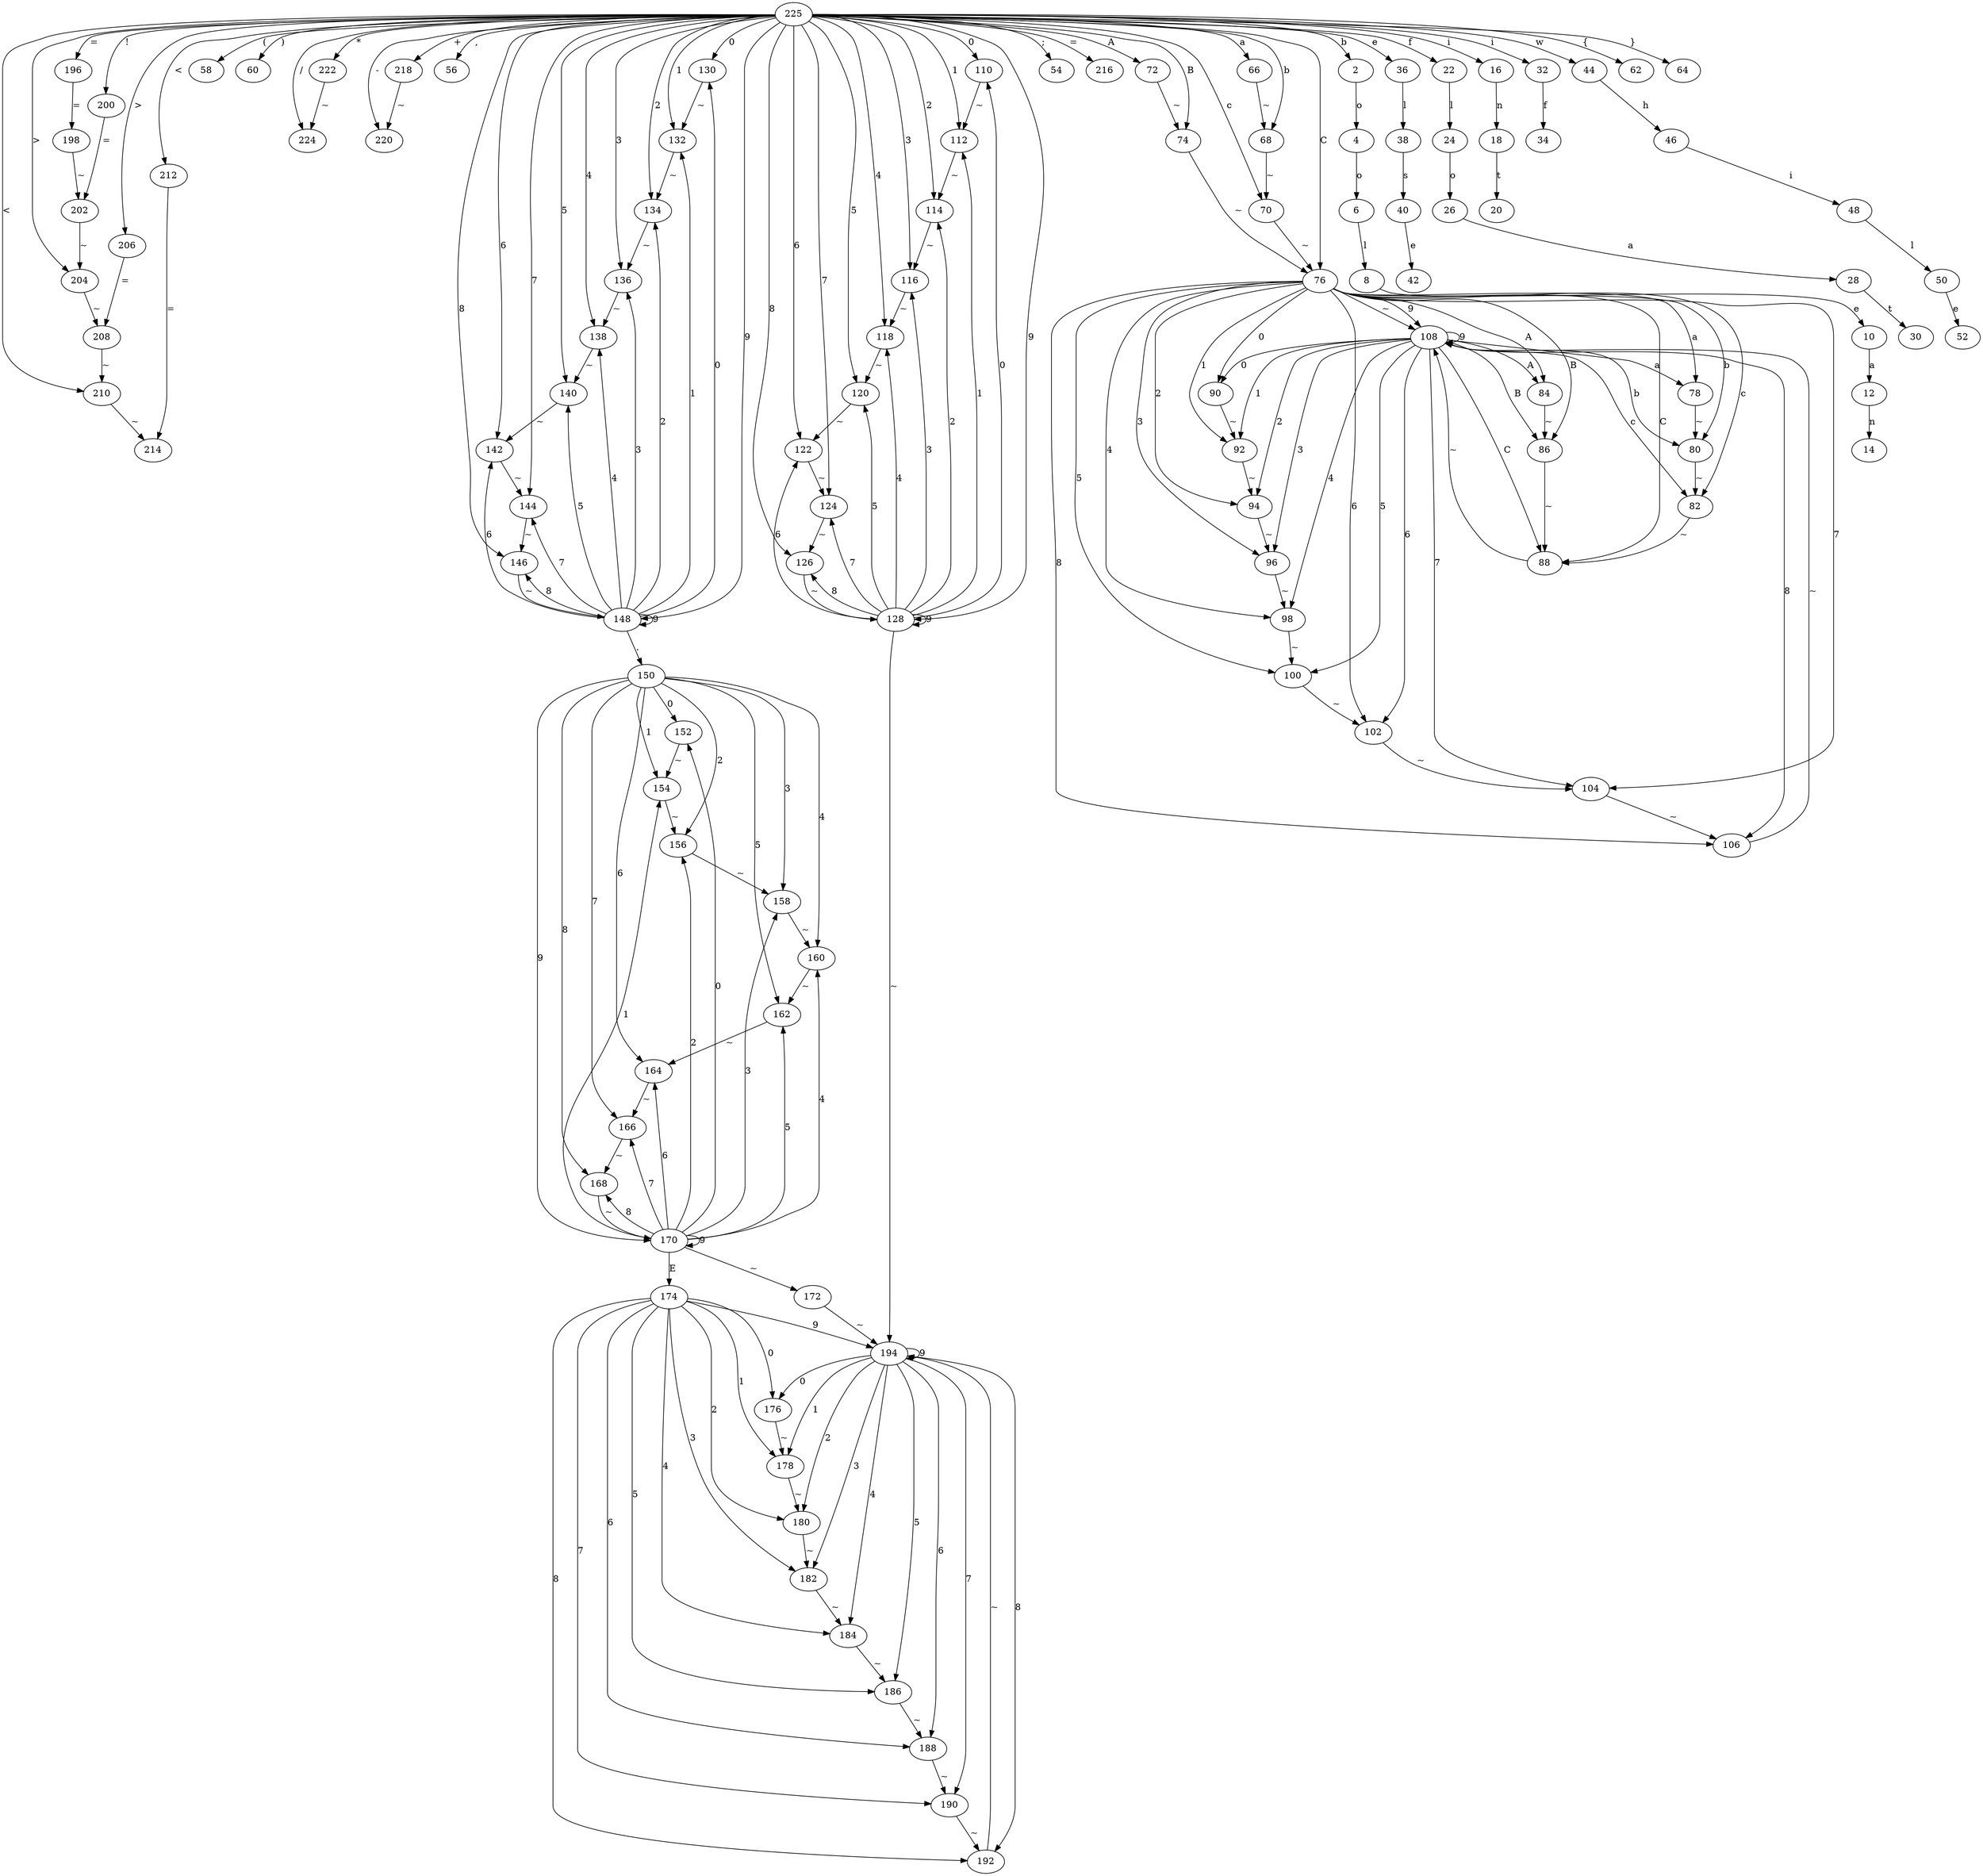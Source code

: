 digraph Machine {
	225 -> 200 [ label = "!" ];
	225 -> 58 [ label = "(" ];
	225 -> 60 [ label = ")" ];
	225 -> 222 [ label = "*" ];
	225 -> 218 [ label = "+" ];
	225 -> 56 [ label = "," ];
	225 -> 220 [ label = "-" ];
	225 -> 224 [ label = "/" ];
	225 -> 110 [ label = "0" ];
	225 -> 130 [ label = "0" ];
	225 -> 112 [ label = "1" ];
	225 -> 132 [ label = "1" ];
	225 -> 114 [ label = "2" ];
	225 -> 134 [ label = "2" ];
	225 -> 116 [ label = "3" ];
	225 -> 136 [ label = "3" ];
	225 -> 118 [ label = "4" ];
	225 -> 138 [ label = "4" ];
	225 -> 120 [ label = "5" ];
	225 -> 140 [ label = "5" ];
	225 -> 122 [ label = "6" ];
	225 -> 142 [ label = "6" ];
	225 -> 124 [ label = "7" ];
	225 -> 144 [ label = "7" ];
	225 -> 126 [ label = "8" ];
	225 -> 146 [ label = "8" ];
	225 -> 128 [ label = "9" ];
	225 -> 148 [ label = "9" ];
	225 -> 54 [ label = ";" ];
	225 -> 210 [ label = "<" ];
	225 -> 212 [ label = "<" ];
	225 -> 196 [ label = "=" ];
	225 -> 216 [ label = "=" ];
	225 -> 204 [ label = ">" ];
	225 -> 206 [ label = ">" ];
	225 -> 72 [ label = "A" ];
	225 -> 74 [ label = "B" ];
	225 -> 76 [ label = "C" ];
	225 -> 66 [ label = "a" ];
	225 -> 2 [ label = "b" ];
	225 -> 68 [ label = "b" ];
	225 -> 70 [ label = "c" ];
	225 -> 36 [ label = "e" ];
	225 -> 22 [ label = "f" ];
	225 -> 16 [ label = "i" ];
	225 -> 32 [ label = "i" ];
	225 -> 44 [ label = "w" ];
	225 -> 62 [ label = "{" ];
	225 -> 64 [ label = "}" ];
	44 -> 46 [ label = "h" ];
	46 -> 48 [ label = "i" ];
	48 -> 50 [ label = "l" ];
	50 -> 52 [ label = "e" ];
	32 -> 34 [ label = "f" ];
	16 -> 18 [ label = "n" ];
	18 -> 20 [ label = "t" ];
	22 -> 24 [ label = "l" ];
	24 -> 26 [ label = "o" ];
	26 -> 28 [ label = "a" ];
	28 -> 30 [ label = "t" ];
	36 -> 38 [ label = "l" ];
	38 -> 40 [ label = "s" ];
	40 -> 42 [ label = "e" ];
	70 -> 76 [ label = "~" ];
	68 -> 70 [ label = "~" ];
	2 -> 4 [ label = "o" ];
	4 -> 6 [ label = "o" ];
	6 -> 8 [ label = "l" ];
	8 -> 10 [ label = "e" ];
	10 -> 12 [ label = "a" ];
	12 -> 14 [ label = "n" ];
	66 -> 68 [ label = "~" ];
	76 -> 108 [ label = "~" ];
	76 -> 90 [ label = "0" ];
	76 -> 92 [ label = "1" ];
	76 -> 94 [ label = "2" ];
	76 -> 96 [ label = "3" ];
	76 -> 98 [ label = "4" ];
	76 -> 100 [ label = "5" ];
	76 -> 102 [ label = "6" ];
	76 -> 104 [ label = "7" ];
	76 -> 106 [ label = "8" ];
	76 -> 108 [ label = "9" ];
	76 -> 84 [ label = "A" ];
	76 -> 86 [ label = "B" ];
	76 -> 88 [ label = "C" ];
	76 -> 78 [ label = "a" ];
	76 -> 80 [ label = "b" ];
	76 -> 82 [ label = "c" ];
	82 -> 88 [ label = "~" ];
	80 -> 82 [ label = "~" ];
	78 -> 80 [ label = "~" ];
	88 -> 108 [ label = "~" ];
	86 -> 88 [ label = "~" ];
	84 -> 86 [ label = "~" ];
	106 -> 108 [ label = "~" ];
	104 -> 106 [ label = "~" ];
	102 -> 104 [ label = "~" ];
	100 -> 102 [ label = "~" ];
	98 -> 100 [ label = "~" ];
	96 -> 98 [ label = "~" ];
	94 -> 96 [ label = "~" ];
	92 -> 94 [ label = "~" ];
	90 -> 92 [ label = "~" ];
	108 -> 90 [ label = "0" ];
	108 -> 92 [ label = "1" ];
	108 -> 94 [ label = "2" ];
	108 -> 96 [ label = "3" ];
	108 -> 98 [ label = "4" ];
	108 -> 100 [ label = "5" ];
	108 -> 102 [ label = "6" ];
	108 -> 104 [ label = "7" ];
	108 -> 106 [ label = "8" ];
	108 -> 108 [ label = "9" ];
	108 -> 84 [ label = "A" ];
	108 -> 86 [ label = "B" ];
	108 -> 88 [ label = "C" ];
	108 -> 78 [ label = "a" ];
	108 -> 80 [ label = "b" ];
	108 -> 82 [ label = "c" ];
	74 -> 76 [ label = "~" ];
	72 -> 74 [ label = "~" ];
	206 -> 208 [ label = "=" ];
	208 -> 210 [ label = "~" ];
	204 -> 208 [ label = "~" ];
	196 -> 198 [ label = "=" ];
	198 -> 202 [ label = "~" ];
	202 -> 204 [ label = "~" ];
	212 -> 214 [ label = "=" ];
	210 -> 214 [ label = "~" ];
	148 -> 150 [ label = "." ];
	148 -> 130 [ label = "0" ];
	148 -> 132 [ label = "1" ];
	148 -> 134 [ label = "2" ];
	148 -> 136 [ label = "3" ];
	148 -> 138 [ label = "4" ];
	148 -> 140 [ label = "5" ];
	148 -> 142 [ label = "6" ];
	148 -> 144 [ label = "7" ];
	148 -> 146 [ label = "8" ];
	148 -> 148 [ label = "9" ];
	150 -> 152 [ label = "0" ];
	150 -> 154 [ label = "1" ];
	150 -> 156 [ label = "2" ];
	150 -> 158 [ label = "3" ];
	150 -> 160 [ label = "4" ];
	150 -> 162 [ label = "5" ];
	150 -> 164 [ label = "6" ];
	150 -> 166 [ label = "7" ];
	150 -> 168 [ label = "8" ];
	150 -> 170 [ label = "9" ];
	170 -> 172 [ label = "~" ];
	170 -> 152 [ label = "0" ];
	170 -> 154 [ label = "1" ];
	170 -> 156 [ label = "2" ];
	170 -> 158 [ label = "3" ];
	170 -> 160 [ label = "4" ];
	170 -> 162 [ label = "5" ];
	170 -> 164 [ label = "6" ];
	170 -> 166 [ label = "7" ];
	170 -> 168 [ label = "8" ];
	170 -> 170 [ label = "9" ];
	170 -> 174 [ label = "E" ];
	174 -> 176 [ label = "0" ];
	174 -> 178 [ label = "1" ];
	174 -> 180 [ label = "2" ];
	174 -> 182 [ label = "3" ];
	174 -> 184 [ label = "4" ];
	174 -> 186 [ label = "5" ];
	174 -> 188 [ label = "6" ];
	174 -> 190 [ label = "7" ];
	174 -> 192 [ label = "8" ];
	174 -> 194 [ label = "9" ];
	194 -> 176 [ label = "0" ];
	194 -> 178 [ label = "1" ];
	194 -> 180 [ label = "2" ];
	194 -> 182 [ label = "3" ];
	194 -> 184 [ label = "4" ];
	194 -> 186 [ label = "5" ];
	194 -> 188 [ label = "6" ];
	194 -> 190 [ label = "7" ];
	194 -> 192 [ label = "8" ];
	194 -> 194 [ label = "9" ];
	192 -> 194 [ label = "~" ];
	190 -> 192 [ label = "~" ];
	188 -> 190 [ label = "~" ];
	186 -> 188 [ label = "~" ];
	184 -> 186 [ label = "~" ];
	182 -> 184 [ label = "~" ];
	180 -> 182 [ label = "~" ];
	178 -> 180 [ label = "~" ];
	176 -> 178 [ label = "~" ];
	172 -> 194 [ label = "~" ];
	168 -> 170 [ label = "~" ];
	166 -> 168 [ label = "~" ];
	164 -> 166 [ label = "~" ];
	162 -> 164 [ label = "~" ];
	160 -> 162 [ label = "~" ];
	158 -> 160 [ label = "~" ];
	156 -> 158 [ label = "~" ];
	154 -> 156 [ label = "~" ];
	152 -> 154 [ label = "~" ];
	128 -> 194 [ label = "~" ];
	128 -> 110 [ label = "0" ];
	128 -> 112 [ label = "1" ];
	128 -> 114 [ label = "2" ];
	128 -> 116 [ label = "3" ];
	128 -> 118 [ label = "4" ];
	128 -> 120 [ label = "5" ];
	128 -> 122 [ label = "6" ];
	128 -> 124 [ label = "7" ];
	128 -> 126 [ label = "8" ];
	128 -> 128 [ label = "9" ];
	146 -> 148 [ label = "~" ];
	126 -> 128 [ label = "~" ];
	144 -> 146 [ label = "~" ];
	124 -> 126 [ label = "~" ];
	142 -> 144 [ label = "~" ];
	122 -> 124 [ label = "~" ];
	140 -> 142 [ label = "~" ];
	120 -> 122 [ label = "~" ];
	138 -> 140 [ label = "~" ];
	118 -> 120 [ label = "~" ];
	136 -> 138 [ label = "~" ];
	116 -> 118 [ label = "~" ];
	134 -> 136 [ label = "~" ];
	114 -> 116 [ label = "~" ];
	132 -> 134 [ label = "~" ];
	112 -> 114 [ label = "~" ];
	130 -> 132 [ label = "~" ];
	110 -> 112 [ label = "~" ];
	218 -> 220 [ label = "~" ];
	222 -> 224 [ label = "~" ];
	200 -> 202 [ label = "=" ];
}

